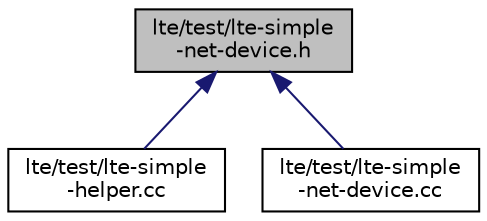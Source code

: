digraph "lte/test/lte-simple-net-device.h"
{
  edge [fontname="Helvetica",fontsize="10",labelfontname="Helvetica",labelfontsize="10"];
  node [fontname="Helvetica",fontsize="10",shape=record];
  Node1 [label="lte/test/lte-simple\l-net-device.h",height=0.2,width=0.4,color="black", fillcolor="grey75", style="filled", fontcolor="black"];
  Node1 -> Node2 [dir="back",color="midnightblue",fontsize="10",style="solid"];
  Node2 [label="lte/test/lte-simple\l-helper.cc",height=0.2,width=0.4,color="black", fillcolor="white", style="filled",URL="$dd/dec/lte-simple-helper_8cc.html"];
  Node1 -> Node3 [dir="back",color="midnightblue",fontsize="10",style="solid"];
  Node3 [label="lte/test/lte-simple\l-net-device.cc",height=0.2,width=0.4,color="black", fillcolor="white", style="filled",URL="$de/df7/lte-simple-net-device_8cc.html"];
}
